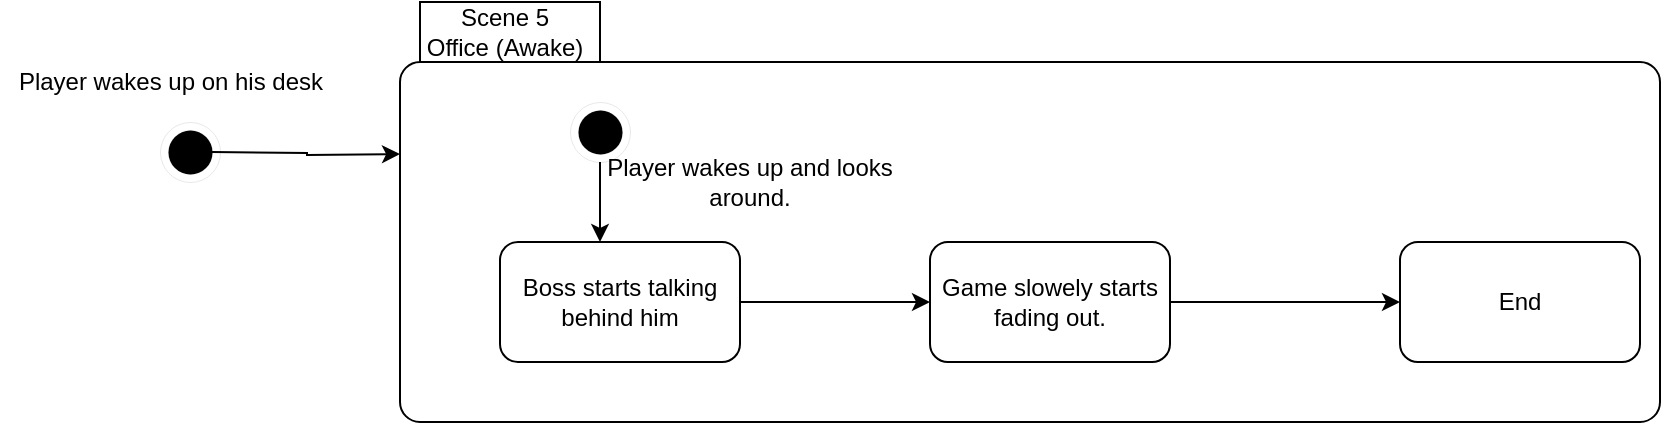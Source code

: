 <mxfile version="24.4.8" type="device">
  <diagram name="Seite-1" id="4A2YwwTTmII6rBf1Q2FR">
    <mxGraphModel dx="1859" dy="430" grid="1" gridSize="10" guides="1" tooltips="1" connect="1" arrows="1" fold="1" page="1" pageScale="1" pageWidth="827" pageHeight="1169" math="0" shadow="0">
      <root>
        <mxCell id="0" />
        <mxCell id="1" parent="0" />
        <mxCell id="6ftq6j65stskF8XGJ8QF-1" value="" style="ellipse;html=1;shape=endState;fillColor=strokeColor;strokeWidth=0;" parent="1" vertex="1">
          <mxGeometry x="70" y="170" width="30" height="30" as="geometry" />
        </mxCell>
        <mxCell id="6ftq6j65stskF8XGJ8QF-2" value="Player wakes up on his desk" style="text;html=1;align=center;verticalAlign=middle;resizable=0;points=[];autosize=1;strokeColor=none;fillColor=none;" parent="1" vertex="1">
          <mxGeometry x="-10" y="135" width="170" height="30" as="geometry" />
        </mxCell>
        <mxCell id="6ftq6j65stskF8XGJ8QF-3" value="&lt;div&gt;Scene 5&lt;/div&gt;&lt;div&gt;Office (Awake)&lt;br&gt;&lt;/div&gt;" style="shape=folder;align=center;verticalAlign=middle;fontStyle=0;tabWidth=100;tabHeight=30;tabPosition=left;html=1;boundedLbl=1;labelInHeader=1;rounded=1;absoluteArcSize=1;arcSize=10;whiteSpace=wrap;" parent="1" vertex="1">
          <mxGeometry x="190" y="110" width="630" height="210" as="geometry" />
        </mxCell>
        <mxCell id="6ftq6j65stskF8XGJ8QF-4" style="edgeStyle=orthogonalEdgeStyle;rounded=0;orthogonalLoop=1;jettySize=auto;html=1;" parent="1" edge="1">
          <mxGeometry relative="1" as="geometry">
            <mxPoint x="96.02" y="185.034" as="sourcePoint" />
            <mxPoint x="190" y="186" as="targetPoint" />
          </mxGeometry>
        </mxCell>
        <mxCell id="UIB05lLIntMKHFcyhaDu-1" value="" style="ellipse;html=1;shape=endState;fillColor=strokeColor;strokeWidth=0;" parent="1" vertex="1">
          <mxGeometry x="275" y="160" width="30" height="30" as="geometry" />
        </mxCell>
        <mxCell id="Lgm5uu-BYtN0YzGv8uxh-11" style="edgeStyle=orthogonalEdgeStyle;rounded=0;orthogonalLoop=1;jettySize=auto;html=1;entryX=0;entryY=0.5;entryDx=0;entryDy=0;" parent="1" source="UIB05lLIntMKHFcyhaDu-2" target="UIB05lLIntMKHFcyhaDu-25" edge="1">
          <mxGeometry relative="1" as="geometry" />
        </mxCell>
        <mxCell id="UIB05lLIntMKHFcyhaDu-2" value="Boss starts talking behind him" style="rounded=1;whiteSpace=wrap;html=1;" parent="1" vertex="1">
          <mxGeometry x="240" y="230" width="120" height="60" as="geometry" />
        </mxCell>
        <mxCell id="UIB05lLIntMKHFcyhaDu-3" style="edgeStyle=orthogonalEdgeStyle;rounded=0;orthogonalLoop=1;jettySize=auto;html=1;exitX=0.5;exitY=1;exitDx=0;exitDy=0;" parent="1" source="UIB05lLIntMKHFcyhaDu-1" edge="1">
          <mxGeometry relative="1" as="geometry">
            <mxPoint x="290.0" y="210" as="sourcePoint" />
            <mxPoint x="290.0" y="230" as="targetPoint" />
          </mxGeometry>
        </mxCell>
        <mxCell id="UIB05lLIntMKHFcyhaDu-4" value="Player wakes up and looks around." style="text;html=1;align=center;verticalAlign=middle;whiteSpace=wrap;rounded=0;" parent="1" vertex="1">
          <mxGeometry x="290" y="180" width="150" height="40" as="geometry" />
        </mxCell>
        <mxCell id="UIB05lLIntMKHFcyhaDu-25" value="Game slowely starts fading out." style="rounded=1;whiteSpace=wrap;html=1;" parent="1" vertex="1">
          <mxGeometry x="455" y="230" width="120" height="60" as="geometry" />
        </mxCell>
        <mxCell id="Lgm5uu-BYtN0YzGv8uxh-16" value="" style="endArrow=classic;html=1;rounded=0;exitX=1;exitY=0.5;exitDx=0;exitDy=0;entryX=0;entryY=0.5;entryDx=0;entryDy=0;" parent="1" source="UIB05lLIntMKHFcyhaDu-25" edge="1">
          <mxGeometry width="50" height="50" relative="1" as="geometry">
            <mxPoint x="630" y="290" as="sourcePoint" />
            <mxPoint x="690" y="260" as="targetPoint" />
          </mxGeometry>
        </mxCell>
        <mxCell id="w5_11uPRbBjuEzUio9Y5-1" value="End" style="rounded=1;whiteSpace=wrap;html=1;" vertex="1" parent="1">
          <mxGeometry x="690" y="230" width="120" height="60" as="geometry" />
        </mxCell>
      </root>
    </mxGraphModel>
  </diagram>
</mxfile>

